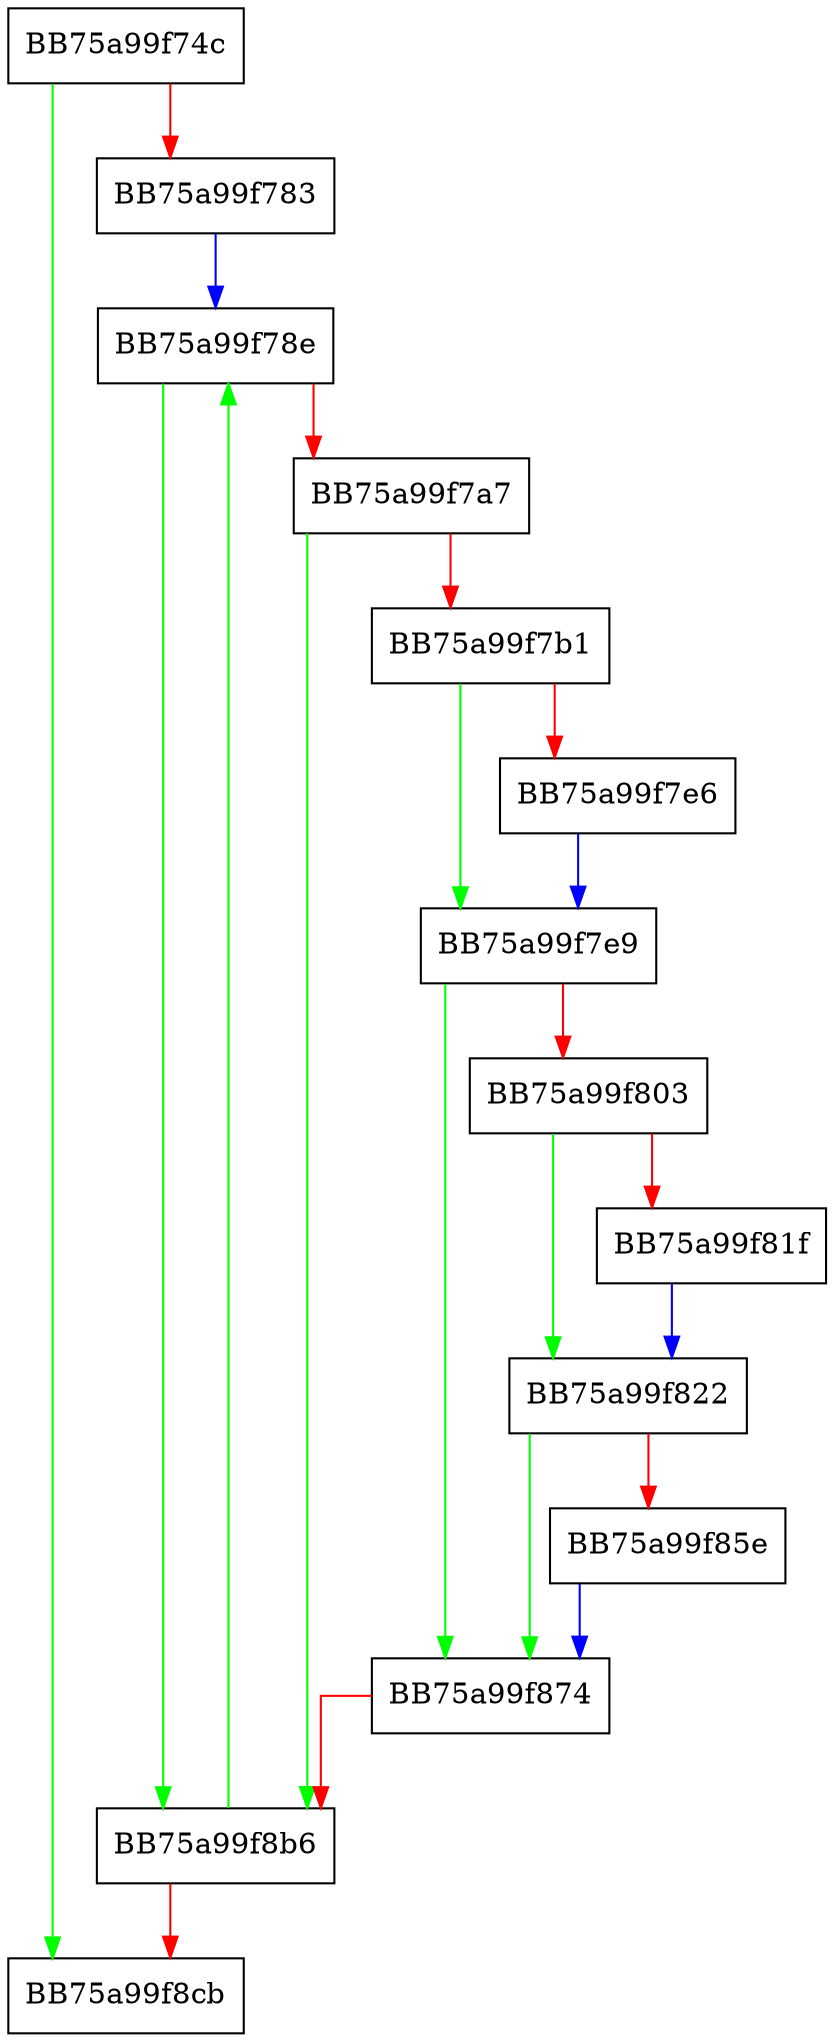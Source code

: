 digraph _print_signals {
  node [shape="box"];
  graph [splines=ortho];
  BB75a99f74c -> BB75a99f8cb [color="green"];
  BB75a99f74c -> BB75a99f783 [color="red"];
  BB75a99f783 -> BB75a99f78e [color="blue"];
  BB75a99f78e -> BB75a99f8b6 [color="green"];
  BB75a99f78e -> BB75a99f7a7 [color="red"];
  BB75a99f7a7 -> BB75a99f8b6 [color="green"];
  BB75a99f7a7 -> BB75a99f7b1 [color="red"];
  BB75a99f7b1 -> BB75a99f7e9 [color="green"];
  BB75a99f7b1 -> BB75a99f7e6 [color="red"];
  BB75a99f7e6 -> BB75a99f7e9 [color="blue"];
  BB75a99f7e9 -> BB75a99f874 [color="green"];
  BB75a99f7e9 -> BB75a99f803 [color="red"];
  BB75a99f803 -> BB75a99f822 [color="green"];
  BB75a99f803 -> BB75a99f81f [color="red"];
  BB75a99f81f -> BB75a99f822 [color="blue"];
  BB75a99f822 -> BB75a99f874 [color="green"];
  BB75a99f822 -> BB75a99f85e [color="red"];
  BB75a99f85e -> BB75a99f874 [color="blue"];
  BB75a99f874 -> BB75a99f8b6 [color="red"];
  BB75a99f8b6 -> BB75a99f78e [color="green"];
  BB75a99f8b6 -> BB75a99f8cb [color="red"];
}